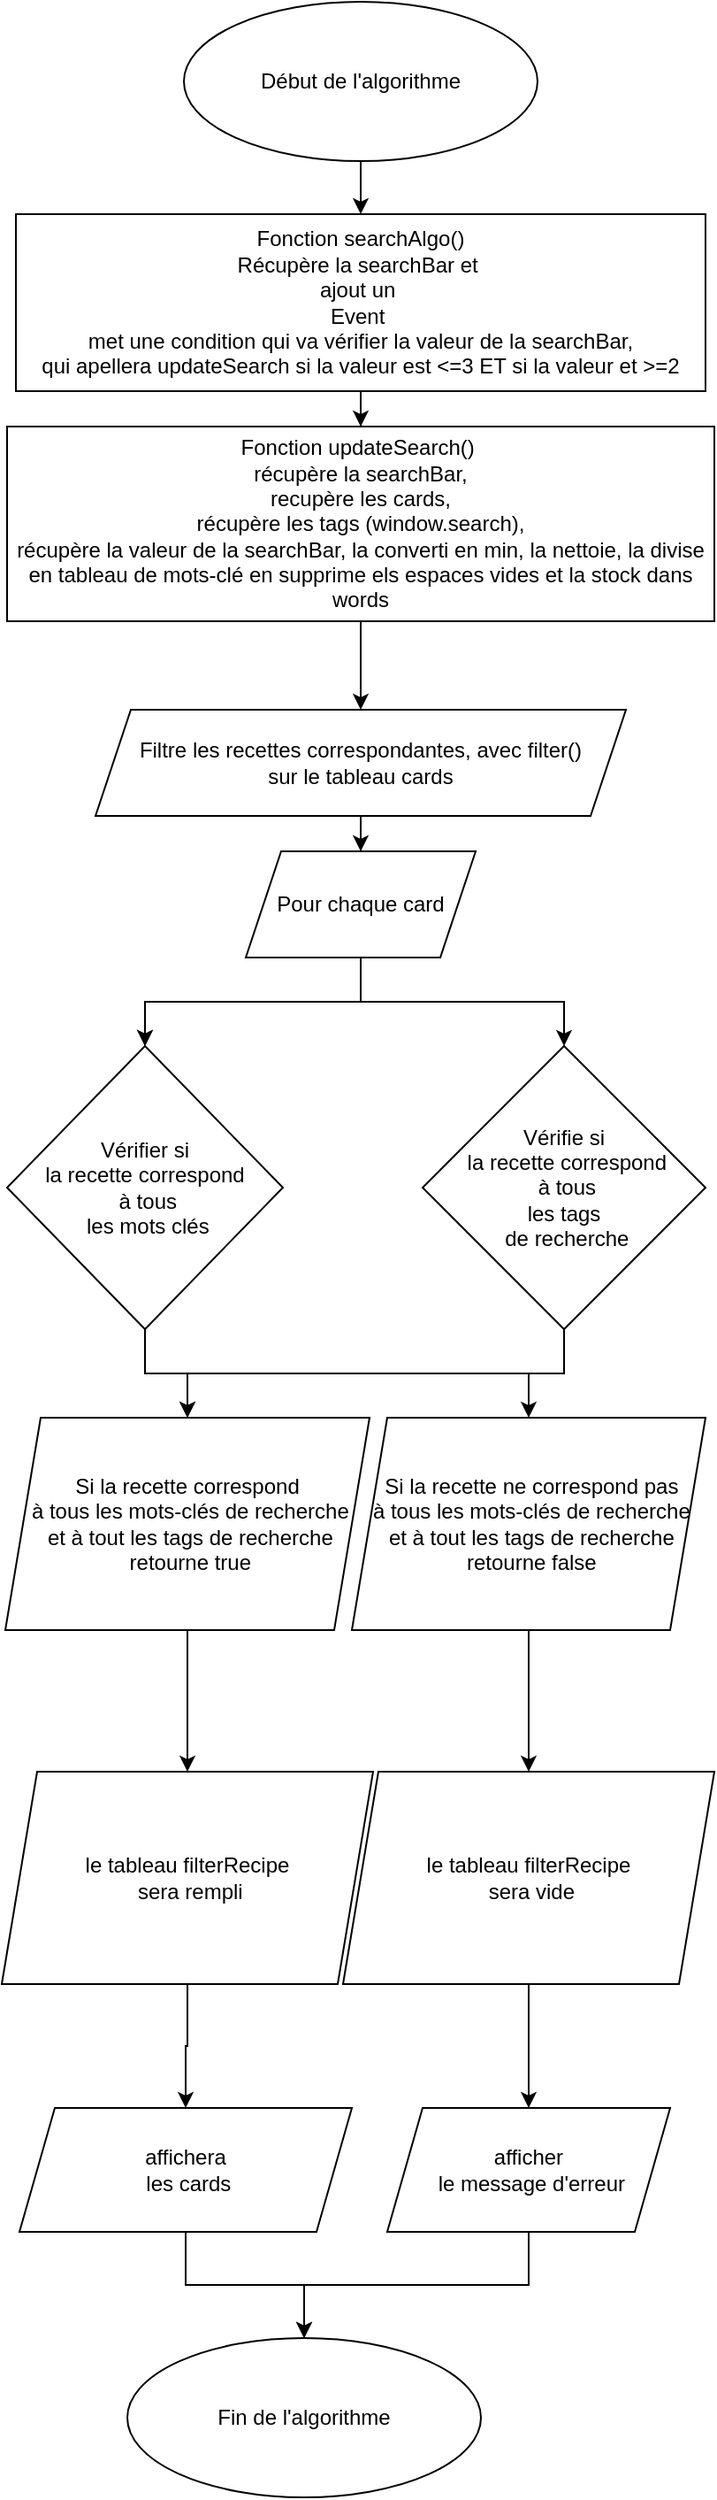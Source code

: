 <mxfile version="21.3.0" type="github">
  <diagram name="Page-1" id="DS9GHnKJdfnOhe2T6x_Q">
    <mxGraphModel dx="902" dy="1911" grid="1" gridSize="10" guides="1" tooltips="1" connect="1" arrows="1" fold="1" page="1" pageScale="1" pageWidth="827" pageHeight="1169" math="0" shadow="0">
      <root>
        <mxCell id="0" />
        <mxCell id="1" parent="0" />
        <mxCell id="aPdr_9HPi7BD2KFi0sja-5" style="edgeStyle=orthogonalEdgeStyle;rounded=0;orthogonalLoop=1;jettySize=auto;html=1;" edge="1" parent="1" source="6MPIIOxCFQQPBrVFk7gK-1" target="aPdr_9HPi7BD2KFi0sja-3">
          <mxGeometry relative="1" as="geometry" />
        </mxCell>
        <mxCell id="6MPIIOxCFQQPBrVFk7gK-1" value="Début de l&#39;algorithme" style="ellipse;whiteSpace=wrap;html=1;" parent="1" vertex="1">
          <mxGeometry x="345" y="-200" width="200" height="90" as="geometry" />
        </mxCell>
        <mxCell id="aPdr_9HPi7BD2KFi0sja-7" value="" style="edgeStyle=orthogonalEdgeStyle;rounded=0;orthogonalLoop=1;jettySize=auto;html=1;" edge="1" parent="1" source="aPdr_9HPi7BD2KFi0sja-3" target="aPdr_9HPi7BD2KFi0sja-6">
          <mxGeometry relative="1" as="geometry" />
        </mxCell>
        <mxCell id="aPdr_9HPi7BD2KFi0sja-3" value="Fonction searchAlgo()&lt;br&gt;Récupère la searchBar et&amp;nbsp;&lt;br&gt;ajout un&amp;nbsp;&lt;br&gt;Event&amp;nbsp;&lt;br&gt;met une condition qui va vérifier la valeur de la searchBar,&lt;br&gt;qui apellera updateSearch si la valeur est &amp;lt;=3 ET si la valeur et &amp;gt;=2" style="rounded=0;whiteSpace=wrap;html=1;" vertex="1" parent="1">
          <mxGeometry x="250" y="-80" width="390" height="100" as="geometry" />
        </mxCell>
        <mxCell id="aPdr_9HPi7BD2KFi0sja-10" value="" style="edgeStyle=orthogonalEdgeStyle;rounded=0;orthogonalLoop=1;jettySize=auto;html=1;" edge="1" parent="1" source="aPdr_9HPi7BD2KFi0sja-6" target="aPdr_9HPi7BD2KFi0sja-9">
          <mxGeometry relative="1" as="geometry" />
        </mxCell>
        <mxCell id="aPdr_9HPi7BD2KFi0sja-6" value="Fonction updateSearch()&amp;nbsp;&lt;br&gt;récupère la searchBar,&lt;br&gt;recupère les cards,&lt;br&gt;récupère les tags (window.search),&lt;br&gt;récupère la valeur de la searchBar, la converti en min, la nettoie, la divise en tableau de mots-clé en supprime els espaces vides et la stock dans words" style="rounded=0;whiteSpace=wrap;html=1;" vertex="1" parent="1">
          <mxGeometry x="245" y="40" width="400" height="110" as="geometry" />
        </mxCell>
        <mxCell id="aPdr_9HPi7BD2KFi0sja-12" value="" style="edgeStyle=orthogonalEdgeStyle;rounded=0;orthogonalLoop=1;jettySize=auto;html=1;" edge="1" parent="1" source="aPdr_9HPi7BD2KFi0sja-9" target="aPdr_9HPi7BD2KFi0sja-11">
          <mxGeometry relative="1" as="geometry" />
        </mxCell>
        <mxCell id="aPdr_9HPi7BD2KFi0sja-9" value="Filtre les recettes correspondantes, avec filter()&lt;br&gt;sur le tableau cards" style="shape=parallelogram;perimeter=parallelogramPerimeter;whiteSpace=wrap;html=1;fixedSize=1;rounded=0;" vertex="1" parent="1">
          <mxGeometry x="295" y="200" width="300" height="60" as="geometry" />
        </mxCell>
        <mxCell id="aPdr_9HPi7BD2KFi0sja-14" value="" style="edgeStyle=orthogonalEdgeStyle;rounded=0;orthogonalLoop=1;jettySize=auto;html=1;" edge="1" parent="1" source="aPdr_9HPi7BD2KFi0sja-11" target="aPdr_9HPi7BD2KFi0sja-13">
          <mxGeometry relative="1" as="geometry" />
        </mxCell>
        <mxCell id="aPdr_9HPi7BD2KFi0sja-17" value="" style="edgeStyle=orthogonalEdgeStyle;rounded=0;orthogonalLoop=1;jettySize=auto;html=1;" edge="1" parent="1" source="aPdr_9HPi7BD2KFi0sja-11" target="aPdr_9HPi7BD2KFi0sja-13">
          <mxGeometry relative="1" as="geometry" />
        </mxCell>
        <mxCell id="aPdr_9HPi7BD2KFi0sja-27" style="edgeStyle=orthogonalEdgeStyle;rounded=0;orthogonalLoop=1;jettySize=auto;html=1;entryX=0.5;entryY=0;entryDx=0;entryDy=0;" edge="1" parent="1" source="aPdr_9HPi7BD2KFi0sja-11" target="aPdr_9HPi7BD2KFi0sja-19">
          <mxGeometry relative="1" as="geometry" />
        </mxCell>
        <mxCell id="aPdr_9HPi7BD2KFi0sja-11" value="Pour chaque card" style="shape=parallelogram;perimeter=parallelogramPerimeter;whiteSpace=wrap;html=1;fixedSize=1;rounded=0;" vertex="1" parent="1">
          <mxGeometry x="380" y="280" width="130" height="60" as="geometry" />
        </mxCell>
        <mxCell id="aPdr_9HPi7BD2KFi0sja-32" style="edgeStyle=orthogonalEdgeStyle;rounded=0;orthogonalLoop=1;jettySize=auto;html=1;" edge="1" parent="1" source="aPdr_9HPi7BD2KFi0sja-13" target="aPdr_9HPi7BD2KFi0sja-20">
          <mxGeometry relative="1" as="geometry" />
        </mxCell>
        <mxCell id="aPdr_9HPi7BD2KFi0sja-13" value="Vérifier si &lt;br&gt;la recette correspond&lt;br&gt;&amp;nbsp;à tous&lt;br&gt;&amp;nbsp;les mots clés" style="rhombus;whiteSpace=wrap;html=1;rounded=0;" vertex="1" parent="1">
          <mxGeometry x="245" y="390" width="156" height="160" as="geometry" />
        </mxCell>
        <mxCell id="aPdr_9HPi7BD2KFi0sja-39" style="edgeStyle=orthogonalEdgeStyle;rounded=0;orthogonalLoop=1;jettySize=auto;html=1;exitX=0.5;exitY=1;exitDx=0;exitDy=0;entryX=0.5;entryY=0;entryDx=0;entryDy=0;" edge="1" parent="1" source="aPdr_9HPi7BD2KFi0sja-19" target="aPdr_9HPi7BD2KFi0sja-20">
          <mxGeometry relative="1" as="geometry" />
        </mxCell>
        <mxCell id="aPdr_9HPi7BD2KFi0sja-67" style="edgeStyle=orthogonalEdgeStyle;rounded=0;orthogonalLoop=1;jettySize=auto;html=1;" edge="1" parent="1" source="aPdr_9HPi7BD2KFi0sja-19" target="aPdr_9HPi7BD2KFi0sja-51">
          <mxGeometry relative="1" as="geometry" />
        </mxCell>
        <mxCell id="aPdr_9HPi7BD2KFi0sja-19" value="Vérifie si&lt;br&gt;&amp;nbsp;la recette correspond&lt;br&gt;&amp;nbsp;à tous &lt;br&gt;les tags&lt;br&gt;&amp;nbsp;de recherche" style="rhombus;whiteSpace=wrap;html=1;rounded=0;" vertex="1" parent="1">
          <mxGeometry x="480" y="390" width="160" height="160" as="geometry" />
        </mxCell>
        <mxCell id="aPdr_9HPi7BD2KFi0sja-55" value="" style="edgeStyle=orthogonalEdgeStyle;rounded=0;orthogonalLoop=1;jettySize=auto;html=1;" edge="1" parent="1" source="aPdr_9HPi7BD2KFi0sja-20" target="aPdr_9HPi7BD2KFi0sja-54">
          <mxGeometry relative="1" as="geometry" />
        </mxCell>
        <mxCell id="aPdr_9HPi7BD2KFi0sja-20" value="&amp;nbsp;Si la recette correspond&amp;nbsp;&lt;br&gt;&amp;nbsp;à tous les mots-clés de recherche&lt;br&gt;&amp;nbsp;et à tout les tags de recherche&lt;br&gt;&amp;nbsp;retourne true" style="shape=parallelogram;perimeter=parallelogramPerimeter;whiteSpace=wrap;html=1;fixedSize=1;rounded=0;" vertex="1" parent="1">
          <mxGeometry x="244" y="600" width="206" height="120" as="geometry" />
        </mxCell>
        <mxCell id="aPdr_9HPi7BD2KFi0sja-53" value="" style="edgeStyle=orthogonalEdgeStyle;rounded=0;orthogonalLoop=1;jettySize=auto;html=1;" edge="1" parent="1" source="aPdr_9HPi7BD2KFi0sja-51" target="aPdr_9HPi7BD2KFi0sja-52">
          <mxGeometry relative="1" as="geometry" />
        </mxCell>
        <mxCell id="aPdr_9HPi7BD2KFi0sja-51" value="&amp;nbsp;Si la recette ne correspond pas&lt;br style=&quot;border-color: var(--border-color);&quot;&gt;&amp;nbsp;à tous les mots-clés de recherche&lt;br style=&quot;border-color: var(--border-color);&quot;&gt;&amp;nbsp;et à tout les tags de recherche&lt;br style=&quot;border-color: var(--border-color);&quot;&gt;&amp;nbsp;retourne false" style="shape=parallelogram;perimeter=parallelogramPerimeter;whiteSpace=wrap;html=1;fixedSize=1;" vertex="1" parent="1">
          <mxGeometry x="440" y="600" width="200" height="120" as="geometry" />
        </mxCell>
        <mxCell id="aPdr_9HPi7BD2KFi0sja-59" value="" style="edgeStyle=orthogonalEdgeStyle;rounded=0;orthogonalLoop=1;jettySize=auto;html=1;" edge="1" parent="1" source="aPdr_9HPi7BD2KFi0sja-52" target="aPdr_9HPi7BD2KFi0sja-58">
          <mxGeometry relative="1" as="geometry" />
        </mxCell>
        <mxCell id="aPdr_9HPi7BD2KFi0sja-52" value="le tableau filterRecipe&lt;br&gt;&amp;nbsp;sera vide" style="shape=parallelogram;perimeter=parallelogramPerimeter;whiteSpace=wrap;html=1;fixedSize=1;" vertex="1" parent="1">
          <mxGeometry x="435" y="800" width="210" height="120" as="geometry" />
        </mxCell>
        <mxCell id="aPdr_9HPi7BD2KFi0sja-57" value="" style="edgeStyle=orthogonalEdgeStyle;rounded=0;orthogonalLoop=1;jettySize=auto;html=1;" edge="1" parent="1" source="aPdr_9HPi7BD2KFi0sja-54" target="aPdr_9HPi7BD2KFi0sja-56">
          <mxGeometry relative="1" as="geometry" />
        </mxCell>
        <mxCell id="aPdr_9HPi7BD2KFi0sja-54" value="le tableau filterRecipe&lt;br&gt;&amp;nbsp;sera rempli" style="shape=parallelogram;perimeter=parallelogramPerimeter;whiteSpace=wrap;html=1;fixedSize=1;rounded=0;" vertex="1" parent="1">
          <mxGeometry x="242" y="800" width="210" height="120" as="geometry" />
        </mxCell>
        <mxCell id="aPdr_9HPi7BD2KFi0sja-65" style="edgeStyle=orthogonalEdgeStyle;rounded=0;orthogonalLoop=1;jettySize=auto;html=1;exitX=0.5;exitY=1;exitDx=0;exitDy=0;entryX=0.5;entryY=0;entryDx=0;entryDy=0;" edge="1" parent="1" source="aPdr_9HPi7BD2KFi0sja-56" target="aPdr_9HPi7BD2KFi0sja-62">
          <mxGeometry relative="1" as="geometry" />
        </mxCell>
        <mxCell id="aPdr_9HPi7BD2KFi0sja-56" value="affichera&lt;br&gt;&amp;nbsp;les cards" style="shape=parallelogram;perimeter=parallelogramPerimeter;whiteSpace=wrap;html=1;fixedSize=1;rounded=0;" vertex="1" parent="1">
          <mxGeometry x="252" y="990" width="188" height="70" as="geometry" />
        </mxCell>
        <mxCell id="aPdr_9HPi7BD2KFi0sja-66" style="edgeStyle=orthogonalEdgeStyle;rounded=0;orthogonalLoop=1;jettySize=auto;html=1;exitX=0.5;exitY=1;exitDx=0;exitDy=0;entryX=0.5;entryY=0;entryDx=0;entryDy=0;" edge="1" parent="1" source="aPdr_9HPi7BD2KFi0sja-58" target="aPdr_9HPi7BD2KFi0sja-62">
          <mxGeometry relative="1" as="geometry" />
        </mxCell>
        <mxCell id="aPdr_9HPi7BD2KFi0sja-58" value="afficher&lt;br&gt;&amp;nbsp;le message d&#39;erreur" style="shape=parallelogram;perimeter=parallelogramPerimeter;whiteSpace=wrap;html=1;fixedSize=1;" vertex="1" parent="1">
          <mxGeometry x="460" y="990" width="160" height="70" as="geometry" />
        </mxCell>
        <mxCell id="aPdr_9HPi7BD2KFi0sja-62" value="Fin de l&#39;algorithme" style="ellipse;whiteSpace=wrap;html=1;" vertex="1" parent="1">
          <mxGeometry x="313" y="1120" width="200" height="90" as="geometry" />
        </mxCell>
      </root>
    </mxGraphModel>
  </diagram>
</mxfile>
